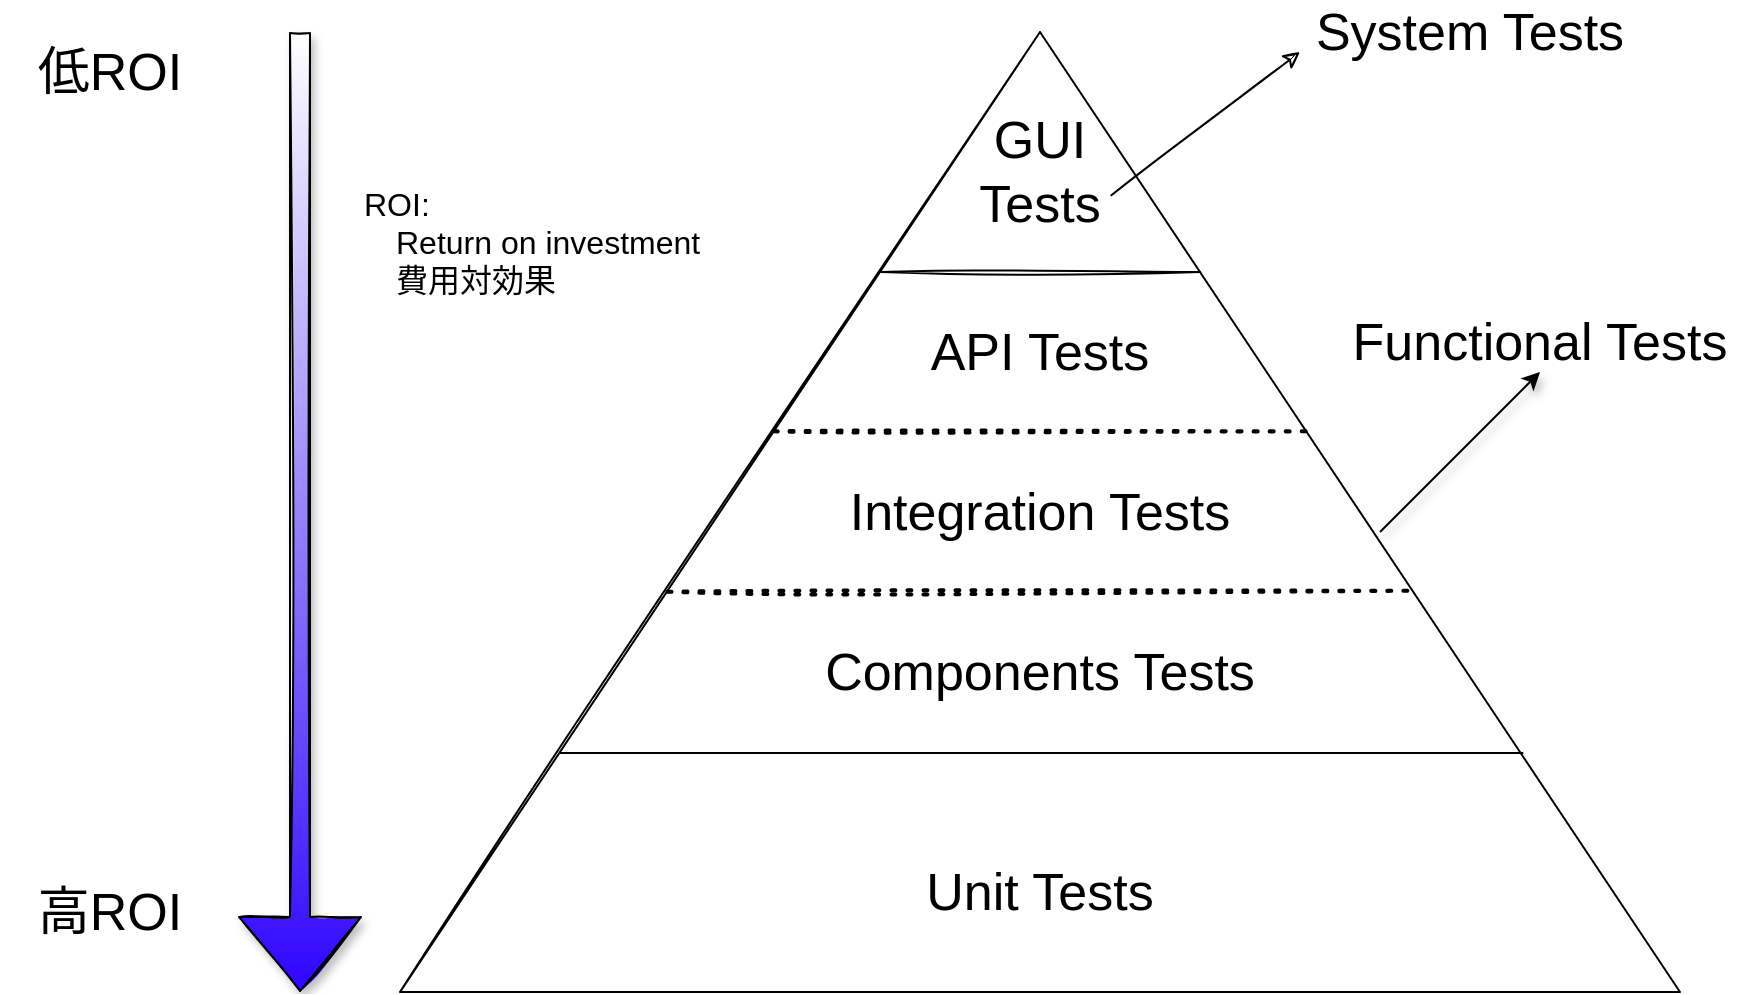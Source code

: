 <mxfile>
    <diagram id="tUBrRk5uZLdqP6lhXKtU" name="ページ1">
        <mxGraphModel dx="1690" dy="692" grid="1" gridSize="10" guides="1" tooltips="1" connect="1" arrows="1" fold="1" page="1" pageScale="1" pageWidth="827" pageHeight="1169" math="0" shadow="0">
            <root>
                <mxCell id="0"/>
                <mxCell id="1" parent="0"/>
                <mxCell id="2" value="" style="triangle;whiteSpace=wrap;html=1;rotation=-90;sketch=1;rounded=0;fillColor=#FFFFFF;" vertex="1" parent="1">
                    <mxGeometry x="190" width="480" height="640" as="geometry"/>
                </mxCell>
                <mxCell id="3" value="" style="endArrow=none;html=1;entryX=0.249;entryY=0.877;entryDx=0;entryDy=0;entryPerimeter=0;exitX=0.249;exitY=0.125;exitDx=0;exitDy=0;exitPerimeter=0;sketch=1;" edge="1" parent="1" source="2" target="2">
                    <mxGeometry width="50" height="50" relative="1" as="geometry">
                        <mxPoint x="270" y="310" as="sourcePoint"/>
                        <mxPoint x="320" y="260" as="targetPoint"/>
                    </mxGeometry>
                </mxCell>
                <mxCell id="4" value="" style="endArrow=none;html=1;entryX=0.75;entryY=0.625;entryDx=0;entryDy=0;entryPerimeter=0;exitX=0.75;exitY=0.376;exitDx=0;exitDy=0;exitPerimeter=0;sketch=1;" edge="1" parent="1" source="2" target="2">
                    <mxGeometry width="50" height="50" relative="1" as="geometry">
                        <mxPoint x="290" y="380" as="sourcePoint"/>
                        <mxPoint x="340" y="330" as="targetPoint"/>
                    </mxGeometry>
                </mxCell>
                <mxCell id="5" value="" style="endArrow=none;dashed=1;html=1;dashPattern=1 3;strokeWidth=2;exitX=0.584;exitY=0.292;exitDx=0;exitDy=0;exitPerimeter=0;entryX=0.584;entryY=0.71;entryDx=0;entryDy=0;entryPerimeter=0;sketch=1;" edge="1" parent="1" source="2" target="2">
                    <mxGeometry width="50" height="50" relative="1" as="geometry">
                        <mxPoint x="380" y="390" as="sourcePoint"/>
                        <mxPoint x="430" y="340" as="targetPoint"/>
                    </mxGeometry>
                </mxCell>
                <mxCell id="6" value="" style="endArrow=none;dashed=1;html=1;dashPattern=1 3;strokeWidth=2;exitX=0.417;exitY=0.209;exitDx=0;exitDy=0;exitPerimeter=0;entryX=0.418;entryY=0.793;entryDx=0;entryDy=0;entryPerimeter=0;sketch=1;" edge="1" parent="1" source="2" target="2">
                    <mxGeometry width="50" height="50" relative="1" as="geometry">
                        <mxPoint x="510" y="350" as="sourcePoint"/>
                        <mxPoint x="560" y="300" as="targetPoint"/>
                    </mxGeometry>
                </mxCell>
                <mxCell id="7" value="Unit Tests" style="text;html=1;strokeColor=none;fillColor=none;align=center;verticalAlign=middle;whiteSpace=wrap;rounded=0;sketch=1;glass=0;fontSize=26;" vertex="1" parent="1">
                    <mxGeometry x="325" y="500" width="210" height="20" as="geometry"/>
                </mxCell>
                <mxCell id="8" value="Components Tests" style="text;html=1;strokeColor=none;fillColor=none;align=center;verticalAlign=middle;whiteSpace=wrap;rounded=0;sketch=1;glass=0;fontSize=26;" vertex="1" parent="1">
                    <mxGeometry x="300" y="390" width="260" height="20" as="geometry"/>
                </mxCell>
                <mxCell id="9" value="Integration Tests" style="text;html=1;strokeColor=none;fillColor=none;align=center;verticalAlign=middle;whiteSpace=wrap;rounded=0;sketch=1;glass=0;fontSize=26;" vertex="1" parent="1">
                    <mxGeometry x="325" y="310" width="210" height="20" as="geometry"/>
                </mxCell>
                <mxCell id="10" value="API Tests" style="text;html=1;strokeColor=none;fillColor=none;align=center;verticalAlign=middle;whiteSpace=wrap;rounded=0;sketch=1;glass=0;fontSize=26;" vertex="1" parent="1">
                    <mxGeometry x="325" y="230" width="210" height="20" as="geometry"/>
                </mxCell>
                <mxCell id="11" value="GUI&lt;br&gt;Tests" style="text;html=1;strokeColor=none;fillColor=none;align=center;verticalAlign=middle;whiteSpace=wrap;rounded=0;sketch=1;glass=0;fontSize=26;" vertex="1" parent="1">
                    <mxGeometry x="325" y="140" width="210" height="20" as="geometry"/>
                </mxCell>
                <mxCell id="12" value="Functional Tests" style="text;html=1;strokeColor=none;align=center;verticalAlign=middle;whiteSpace=wrap;rounded=1;glass=0;sketch=1;fontSize=26;fillColor=#FFFFFF;" vertex="1" parent="1">
                    <mxGeometry x="570" y="220" width="220" height="30" as="geometry"/>
                </mxCell>
                <mxCell id="13" value="System Tests" style="text;html=1;strokeColor=none;align=center;verticalAlign=middle;whiteSpace=wrap;rounded=1;glass=1;sketch=1;fontSize=26;fillColor=#FFFFFF;" vertex="1" parent="1">
                    <mxGeometry x="535" y="70" width="220" height="20" as="geometry"/>
                </mxCell>
                <mxCell id="14" value="" style="endArrow=classic;html=1;fontSize=26;exitX=0.67;exitY=1.082;exitDx=0;exitDy=0;exitPerimeter=0;sketch=1;" edge="1" parent="1" source="11">
                    <mxGeometry width="50" height="50" relative="1" as="geometry">
                        <mxPoint x="500" y="170" as="sourcePoint"/>
                        <mxPoint x="560" y="90" as="targetPoint"/>
                    </mxGeometry>
                </mxCell>
                <mxCell id="15" value="" style="endArrow=classic;html=1;fontSize=26;entryX=0.5;entryY=1;entryDx=0;entryDy=0;shadow=1;" edge="1" parent="1" target="12">
                    <mxGeometry width="50" height="50" relative="1" as="geometry">
                        <mxPoint x="600" y="330" as="sourcePoint"/>
                        <mxPoint x="640" y="290" as="targetPoint"/>
                    </mxGeometry>
                </mxCell>
                <mxCell id="16" value="" style="shape=flexArrow;endArrow=classic;html=1;shadow=1;fontSize=26;fillColor=#ffffff;gradientColor=#2F05FF;sketch=1;endWidth=50;endSize=12;" edge="1" parent="1">
                    <mxGeometry width="50" height="50" relative="1" as="geometry">
                        <mxPoint x="60" y="80" as="sourcePoint"/>
                        <mxPoint x="60" y="560" as="targetPoint"/>
                    </mxGeometry>
                </mxCell>
                <mxCell id="17" value="低ROI" style="text;html=1;strokeColor=none;align=center;verticalAlign=middle;whiteSpace=wrap;rounded=1;glass=1;sketch=1;fontSize=26;fillColor=#FFFFFF;" vertex="1" parent="1">
                    <mxGeometry x="-90" y="80" width="110" height="40" as="geometry"/>
                </mxCell>
                <mxCell id="18" value="高ROI" style="text;html=1;strokeColor=none;align=center;verticalAlign=middle;whiteSpace=wrap;rounded=1;glass=1;sketch=1;fontSize=26;fillColor=#FFFFFF;" vertex="1" parent="1">
                    <mxGeometry x="-90" y="500" width="110" height="40" as="geometry"/>
                </mxCell>
                <mxCell id="20" value="ROI:&lt;br style=&quot;font-size: 16px;&quot;&gt;　Return on investment&lt;br style=&quot;font-size: 16px;&quot;&gt;　費用対効果" style="text;whiteSpace=wrap;html=1;fontSize=16;sketch=1;rounded=1;fillColor=#FFFFFF;" vertex="1" parent="1">
                    <mxGeometry x="90" y="150" width="190" height="70" as="geometry"/>
                </mxCell>
            </root>
        </mxGraphModel>
    </diagram>
</mxfile>